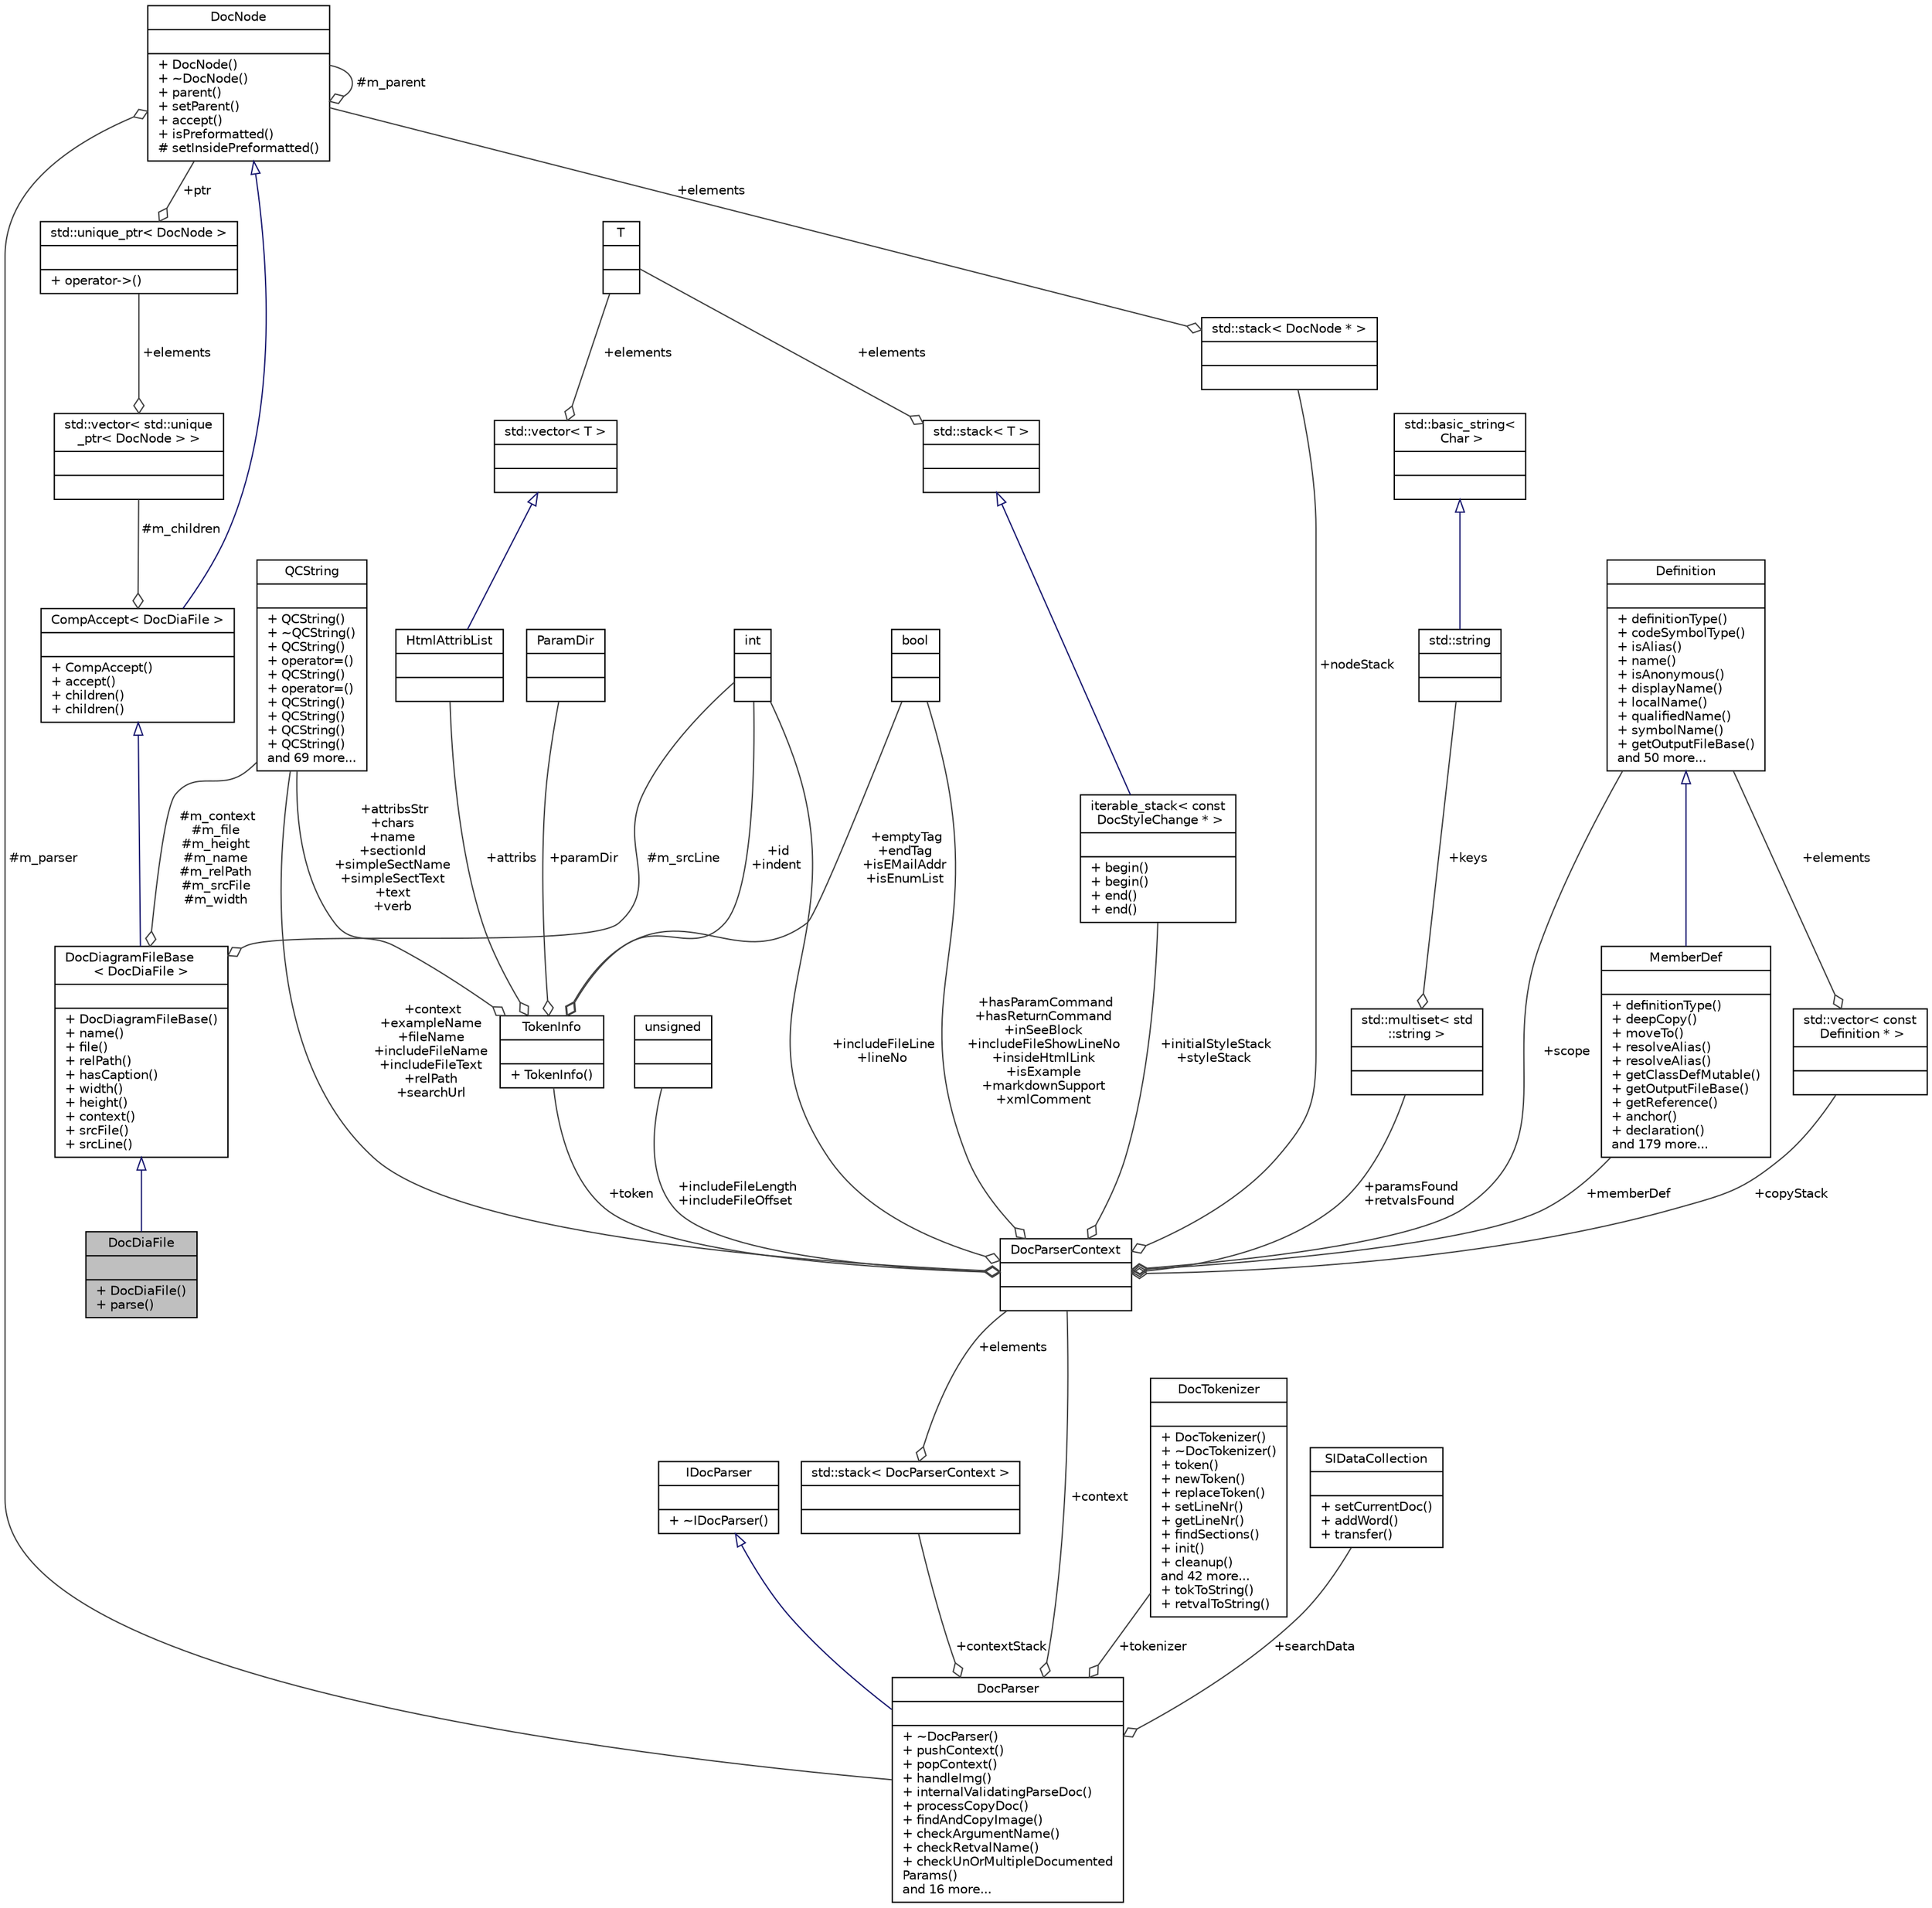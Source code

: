 digraph "DocDiaFile"
{
 // LATEX_PDF_SIZE
  edge [fontname="Helvetica",fontsize="10",labelfontname="Helvetica",labelfontsize="10"];
  node [fontname="Helvetica",fontsize="10",shape=record];
  Node1 [label="{DocDiaFile\n||+ DocDiaFile()\l+ parse()\l}",height=0.2,width=0.4,color="black", fillcolor="grey75", style="filled", fontcolor="black",tooltip=" "];
  Node2 -> Node1 [dir="back",color="midnightblue",fontsize="10",style="solid",arrowtail="onormal",fontname="Helvetica"];
  Node2 [label="{DocDiagramFileBase\l\< DocDiaFile \>\n||+ DocDiagramFileBase()\l+ name()\l+ file()\l+ relPath()\l+ hasCaption()\l+ width()\l+ height()\l+ context()\l+ srcFile()\l+ srcLine()\l}",height=0.2,width=0.4,color="black", fillcolor="white", style="filled",URL="$classDocDiagramFileBase.html",tooltip=" "];
  Node3 -> Node2 [dir="back",color="midnightblue",fontsize="10",style="solid",arrowtail="onormal",fontname="Helvetica"];
  Node3 [label="{CompAccept\< DocDiaFile \>\n||+ CompAccept()\l+ accept()\l+ children()\l+ children()\l}",height=0.2,width=0.4,color="black", fillcolor="white", style="filled",URL="$classCompAccept.html",tooltip=" "];
  Node4 -> Node3 [dir="back",color="midnightblue",fontsize="10",style="solid",arrowtail="onormal",fontname="Helvetica"];
  Node4 [label="{DocNode\n||+ DocNode()\l+ ~DocNode()\l+ parent()\l+ setParent()\l+ accept()\l+ isPreformatted()\l# setInsidePreformatted()\l}",height=0.2,width=0.4,color="black", fillcolor="white", style="filled",URL="$classDocNode.html",tooltip=" "];
  Node4 -> Node4 [color="grey25",fontsize="10",style="solid",label=" #m_parent" ,arrowhead="odiamond",fontname="Helvetica"];
  Node5 -> Node4 [color="grey25",fontsize="10",style="solid",label=" #m_parser" ,arrowhead="odiamond",fontname="Helvetica"];
  Node5 [label="{DocParser\n||+ ~DocParser()\l+ pushContext()\l+ popContext()\l+ handleImg()\l+ internalValidatingParseDoc()\l+ processCopyDoc()\l+ findAndCopyImage()\l+ checkArgumentName()\l+ checkRetvalName()\l+ checkUnOrMultipleDocumented\lParams()\land 16 more...\l}",height=0.2,width=0.4,color="black", fillcolor="white", style="filled",URL="$classDocParser.html",tooltip=" "];
  Node6 -> Node5 [dir="back",color="midnightblue",fontsize="10",style="solid",arrowtail="onormal",fontname="Helvetica"];
  Node6 [label="{IDocParser\n||+ ~IDocParser()\l}",height=0.2,width=0.4,color="black", fillcolor="white", style="filled",URL="$classIDocParser.html",tooltip=" "];
  Node7 -> Node5 [color="grey25",fontsize="10",style="solid",label=" +contextStack" ,arrowhead="odiamond",fontname="Helvetica"];
  Node7 [label="{std::stack\< DocParserContext \>\n||}",height=0.2,width=0.4,color="black", fillcolor="white", style="filled",tooltip=" "];
  Node8 -> Node7 [color="grey25",fontsize="10",style="solid",label=" +elements" ,arrowhead="odiamond",fontname="Helvetica"];
  Node8 [label="{DocParserContext\n||}",height=0.2,width=0.4,color="black", fillcolor="white", style="filled",URL="$structDocParserContext.html",tooltip=" "];
  Node9 -> Node8 [color="grey25",fontsize="10",style="solid",label=" +scope" ,arrowhead="odiamond",fontname="Helvetica"];
  Node9 [label="{Definition\n||+ definitionType()\l+ codeSymbolType()\l+ isAlias()\l+ name()\l+ isAnonymous()\l+ displayName()\l+ localName()\l+ qualifiedName()\l+ symbolName()\l+ getOutputFileBase()\land 50 more...\l}",height=0.2,width=0.4,color="black", fillcolor="white", style="filled",URL="$classDefinition.html",tooltip=" "];
  Node10 -> Node8 [color="grey25",fontsize="10",style="solid",label=" +context\n+exampleName\n+fileName\n+includeFileName\n+includeFileText\n+relPath\n+searchUrl" ,arrowhead="odiamond",fontname="Helvetica"];
  Node10 [label="{QCString\n||+ QCString()\l+ ~QCString()\l+ QCString()\l+ operator=()\l+ QCString()\l+ operator=()\l+ QCString()\l+ QCString()\l+ QCString()\l+ QCString()\land 69 more...\l}",height=0.2,width=0.4,color="black", fillcolor="white", style="filled",URL="$classQCString.html",tooltip=" "];
  Node11 -> Node8 [color="grey25",fontsize="10",style="solid",label=" +hasParamCommand\n+hasReturnCommand\n+inSeeBlock\n+includeFileShowLineNo\n+insideHtmlLink\n+isExample\n+markdownSupport\n+xmlComment" ,arrowhead="odiamond",fontname="Helvetica"];
  Node11 [label="{bool\n||}",height=0.2,width=0.4,color="black", fillcolor="white", style="filled",tooltip=" "];
  Node12 -> Node8 [color="grey25",fontsize="10",style="solid",label=" +nodeStack" ,arrowhead="odiamond",fontname="Helvetica"];
  Node12 [label="{std::stack\< DocNode * \>\n||}",height=0.2,width=0.4,color="black", fillcolor="white", style="filled",tooltip=" "];
  Node4 -> Node12 [color="grey25",fontsize="10",style="solid",label=" +elements" ,arrowhead="odiamond",fontname="Helvetica"];
  Node13 -> Node8 [color="grey25",fontsize="10",style="solid",label=" +initialStyleStack\n+styleStack" ,arrowhead="odiamond",fontname="Helvetica"];
  Node13 [label="{iterable_stack\< const\l DocStyleChange * \>\n||+ begin()\l+ begin()\l+ end()\l+ end()\l}",height=0.2,width=0.4,color="black", fillcolor="white", style="filled",URL="$classiterable__stack.html",tooltip=" "];
  Node14 -> Node13 [dir="back",color="midnightblue",fontsize="10",style="solid",arrowtail="onormal",fontname="Helvetica"];
  Node14 [label="{std::stack\< T \>\n||}",height=0.2,width=0.4,color="black", fillcolor="white", style="filled",tooltip=" "];
  Node15 -> Node14 [color="grey25",fontsize="10",style="solid",label=" +elements" ,arrowhead="odiamond",fontname="Helvetica"];
  Node15 [label="{T\n||}",height=0.2,width=0.4,color="black", fillcolor="white", style="filled",tooltip=" "];
  Node16 -> Node8 [color="grey25",fontsize="10",style="solid",label=" +copyStack" ,arrowhead="odiamond",fontname="Helvetica"];
  Node16 [label="{std::vector\< const\l Definition * \>\n||}",height=0.2,width=0.4,color="black", fillcolor="white", style="filled",tooltip=" "];
  Node9 -> Node16 [color="grey25",fontsize="10",style="solid",label=" +elements" ,arrowhead="odiamond",fontname="Helvetica"];
  Node17 -> Node8 [color="grey25",fontsize="10",style="solid",label=" +paramsFound\n+retvalsFound" ,arrowhead="odiamond",fontname="Helvetica"];
  Node17 [label="{std::multiset\< std\l::string \>\n||}",height=0.2,width=0.4,color="black", fillcolor="white", style="filled",tooltip=" "];
  Node18 -> Node17 [color="grey25",fontsize="10",style="solid",label=" +keys" ,arrowhead="odiamond",fontname="Helvetica"];
  Node18 [label="{std::string\n||}",height=0.2,width=0.4,color="black", fillcolor="white", style="filled",tooltip=" "];
  Node19 -> Node18 [dir="back",color="midnightblue",fontsize="10",style="solid",arrowtail="onormal",fontname="Helvetica"];
  Node19 [label="{std::basic_string\<\l Char \>\n||}",height=0.2,width=0.4,color="black", fillcolor="white", style="filled",tooltip=" "];
  Node20 -> Node8 [color="grey25",fontsize="10",style="solid",label=" +memberDef" ,arrowhead="odiamond",fontname="Helvetica"];
  Node20 [label="{MemberDef\n||+ definitionType()\l+ deepCopy()\l+ moveTo()\l+ resolveAlias()\l+ resolveAlias()\l+ getClassDefMutable()\l+ getOutputFileBase()\l+ getReference()\l+ anchor()\l+ declaration()\land 179 more...\l}",height=0.2,width=0.4,color="black", fillcolor="white", style="filled",URL="$classMemberDef.html",tooltip=" "];
  Node9 -> Node20 [dir="back",color="midnightblue",fontsize="10",style="solid",arrowtail="onormal",fontname="Helvetica"];
  Node21 -> Node8 [color="grey25",fontsize="10",style="solid",label=" +includeFileLength\n+includeFileOffset" ,arrowhead="odiamond",fontname="Helvetica"];
  Node21 [label="{unsigned\n||}",height=0.2,width=0.4,color="black", fillcolor="white", style="filled",tooltip=" "];
  Node22 -> Node8 [color="grey25",fontsize="10",style="solid",label=" +includeFileLine\n+lineNo" ,arrowhead="odiamond",fontname="Helvetica"];
  Node22 [label="{int\n||}",height=0.2,width=0.4,color="black", fillcolor="white", style="filled",URL="$classint.html",tooltip=" "];
  Node23 -> Node8 [color="grey25",fontsize="10",style="solid",label=" +token" ,arrowhead="odiamond",fontname="Helvetica"];
  Node23 [label="{TokenInfo\n||+ TokenInfo()\l}",height=0.2,width=0.4,color="black", fillcolor="white", style="filled",URL="$structTokenInfo.html",tooltip="Data associated with a token used by the comment block parser."];
  Node10 -> Node23 [color="grey25",fontsize="10",style="solid",label=" +attribsStr\n+chars\n+name\n+sectionId\n+simpleSectName\n+simpleSectText\n+text\n+verb" ,arrowhead="odiamond",fontname="Helvetica"];
  Node11 -> Node23 [color="grey25",fontsize="10",style="solid",label=" +emptyTag\n+endTag\n+isEMailAddr\n+isEnumList" ,arrowhead="odiamond",fontname="Helvetica"];
  Node22 -> Node23 [color="grey25",fontsize="10",style="solid",label=" +id\n+indent" ,arrowhead="odiamond",fontname="Helvetica"];
  Node24 -> Node23 [color="grey25",fontsize="10",style="solid",label=" +attribs" ,arrowhead="odiamond",fontname="Helvetica"];
  Node24 [label="{HtmlAttribList\n||}",height=0.2,width=0.4,color="black", fillcolor="white", style="filled",URL="$classHtmlAttribList.html",tooltip="Class representing a list of HTML attributes."];
  Node25 -> Node24 [dir="back",color="midnightblue",fontsize="10",style="solid",arrowtail="onormal",fontname="Helvetica"];
  Node25 [label="{std::vector\< T \>\n||}",height=0.2,width=0.4,color="black", fillcolor="white", style="filled",tooltip=" "];
  Node15 -> Node25 [color="grey25",fontsize="10",style="solid",label=" +elements" ,arrowhead="odiamond",fontname="Helvetica"];
  Node26 -> Node23 [color="grey25",fontsize="10",style="solid",label=" +paramDir" ,arrowhead="odiamond",fontname="Helvetica"];
  Node26 [label="{ParamDir\n||}",height=0.2,width=0.4,color="black", fillcolor="white", style="filled",tooltip=" "];
  Node8 -> Node5 [color="grey25",fontsize="10",style="solid",label=" +context" ,arrowhead="odiamond",fontname="Helvetica"];
  Node27 -> Node5 [color="grey25",fontsize="10",style="solid",label=" +tokenizer" ,arrowhead="odiamond",fontname="Helvetica"];
  Node27 [label="{DocTokenizer\n||+ DocTokenizer()\l+ ~DocTokenizer()\l+ token()\l+ newToken()\l+ replaceToken()\l+ setLineNr()\l+ getLineNr()\l+ findSections()\l+ init()\l+ cleanup()\land 42 more...\l+ tokToString()\l+ retvalToString()\l}",height=0.2,width=0.4,color="black", fillcolor="white", style="filled",URL="$classDocTokenizer.html",tooltip=" "];
  Node28 -> Node5 [color="grey25",fontsize="10",style="solid",label=" +searchData" ,arrowhead="odiamond",fontname="Helvetica"];
  Node28 [label="{SIDataCollection\n||+ setCurrentDoc()\l+ addWord()\l+ transfer()\l}",height=0.2,width=0.4,color="black", fillcolor="white", style="filled",URL="$classSIDataCollection.html",tooltip=" "];
  Node29 -> Node3 [color="grey25",fontsize="10",style="solid",label=" #m_children" ,arrowhead="odiamond",fontname="Helvetica"];
  Node29 [label="{std::vector\< std::unique\l_ptr\< DocNode \> \>\n||}",height=0.2,width=0.4,color="black", fillcolor="white", style="filled",tooltip=" "];
  Node30 -> Node29 [color="grey25",fontsize="10",style="solid",label=" +elements" ,arrowhead="odiamond",fontname="Helvetica"];
  Node30 [label="{std::unique_ptr\< DocNode \>\n||+ operator-\>()\l}",height=0.2,width=0.4,color="black", fillcolor="white", style="filled",tooltip=" "];
  Node4 -> Node30 [color="grey25",fontsize="10",style="solid",label=" +ptr" ,arrowhead="odiamond",fontname="Helvetica"];
  Node10 -> Node2 [color="grey25",fontsize="10",style="solid",label=" #m_context\n#m_file\n#m_height\n#m_name\n#m_relPath\n#m_srcFile\n#m_width" ,arrowhead="odiamond",fontname="Helvetica"];
  Node22 -> Node2 [color="grey25",fontsize="10",style="solid",label=" #m_srcLine" ,arrowhead="odiamond",fontname="Helvetica"];
}
